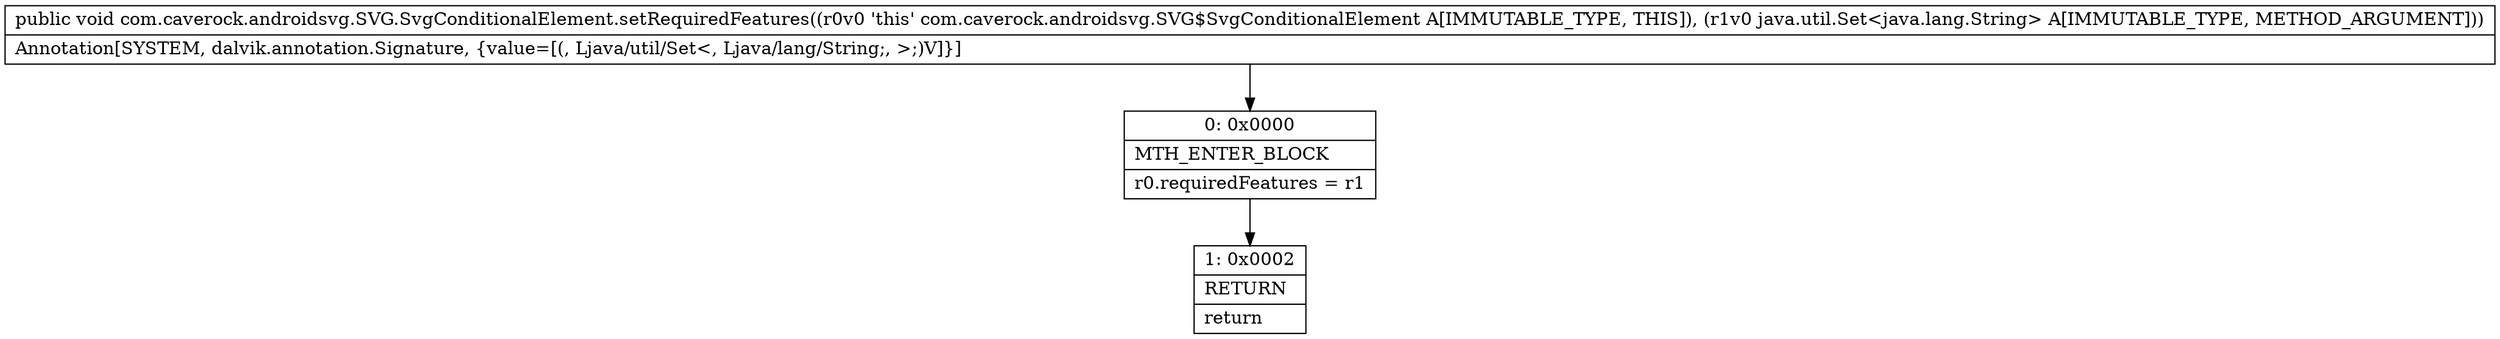 digraph "CFG forcom.caverock.androidsvg.SVG.SvgConditionalElement.setRequiredFeatures(Ljava\/util\/Set;)V" {
Node_0 [shape=record,label="{0\:\ 0x0000|MTH_ENTER_BLOCK\l|r0.requiredFeatures = r1\l}"];
Node_1 [shape=record,label="{1\:\ 0x0002|RETURN\l|return\l}"];
MethodNode[shape=record,label="{public void com.caverock.androidsvg.SVG.SvgConditionalElement.setRequiredFeatures((r0v0 'this' com.caverock.androidsvg.SVG$SvgConditionalElement A[IMMUTABLE_TYPE, THIS]), (r1v0 java.util.Set\<java.lang.String\> A[IMMUTABLE_TYPE, METHOD_ARGUMENT]))  | Annotation[SYSTEM, dalvik.annotation.Signature, \{value=[(, Ljava\/util\/Set\<, Ljava\/lang\/String;, \>;)V]\}]\l}"];
MethodNode -> Node_0;
Node_0 -> Node_1;
}

